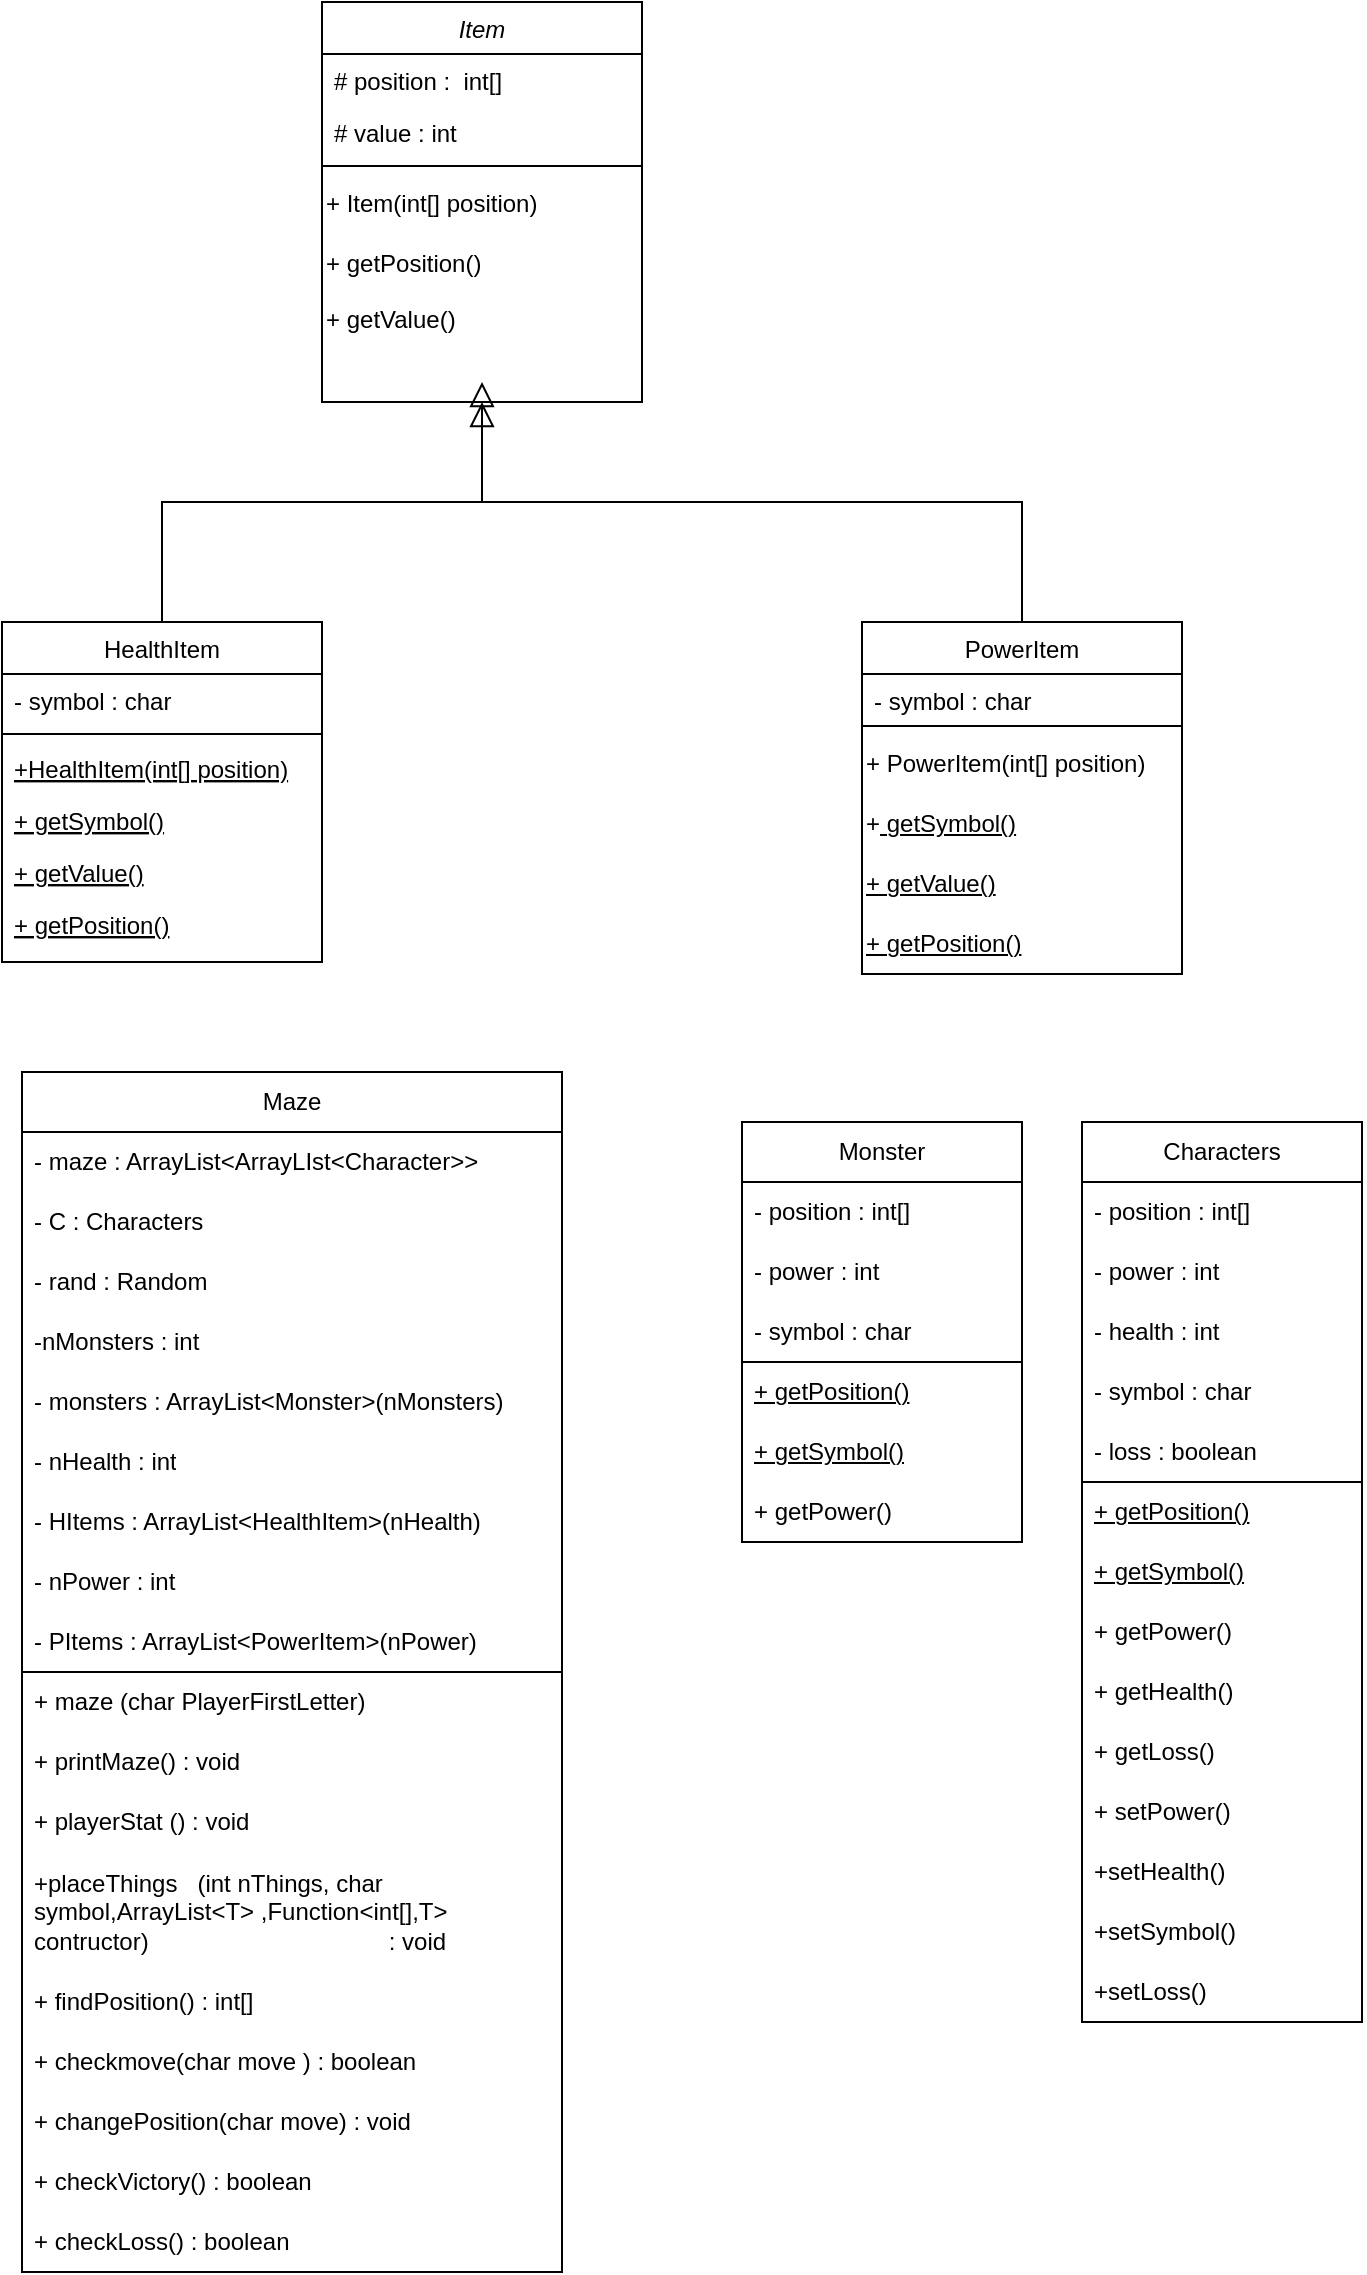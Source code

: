 <mxfile version="24.2.5" type="device">
  <diagram id="C5RBs43oDa-KdzZeNtuy" name="Page-1">
    <mxGraphModel dx="1294" dy="676" grid="1" gridSize="10" guides="1" tooltips="1" connect="1" arrows="1" fold="1" page="1" pageScale="1" pageWidth="827" pageHeight="1169" math="0" shadow="0">
      <root>
        <mxCell id="WIyWlLk6GJQsqaUBKTNV-0" />
        <mxCell id="WIyWlLk6GJQsqaUBKTNV-1" parent="WIyWlLk6GJQsqaUBKTNV-0" />
        <mxCell id="zkfFHV4jXpPFQw0GAbJ--0" value="Item" style="swimlane;fontStyle=2;align=center;verticalAlign=top;childLayout=stackLayout;horizontal=1;startSize=26;horizontalStack=0;resizeParent=1;resizeLast=0;collapsible=1;marginBottom=0;rounded=0;shadow=0;strokeWidth=1;" parent="WIyWlLk6GJQsqaUBKTNV-1" vertex="1">
          <mxGeometry x="180" y="20" width="160" height="200" as="geometry">
            <mxRectangle x="230" y="140" width="160" height="26" as="alternateBounds" />
          </mxGeometry>
        </mxCell>
        <mxCell id="zkfFHV4jXpPFQw0GAbJ--1" value="# position :  int[]" style="text;align=left;verticalAlign=top;spacingLeft=4;spacingRight=4;overflow=hidden;rotatable=0;points=[[0,0.5],[1,0.5]];portConstraint=eastwest;" parent="zkfFHV4jXpPFQw0GAbJ--0" vertex="1">
          <mxGeometry y="26" width="160" height="26" as="geometry" />
        </mxCell>
        <mxCell id="zkfFHV4jXpPFQw0GAbJ--2" value="# value : int" style="text;align=left;verticalAlign=top;spacingLeft=4;spacingRight=4;overflow=hidden;rotatable=0;points=[[0,0.5],[1,0.5]];portConstraint=eastwest;rounded=0;shadow=0;html=0;" parent="zkfFHV4jXpPFQw0GAbJ--0" vertex="1">
          <mxGeometry y="52" width="160" height="26" as="geometry" />
        </mxCell>
        <mxCell id="zkfFHV4jXpPFQw0GAbJ--4" value="" style="line;html=1;strokeWidth=1;align=left;verticalAlign=middle;spacingTop=-1;spacingLeft=3;spacingRight=3;rotatable=0;labelPosition=right;points=[];portConstraint=eastwest;" parent="zkfFHV4jXpPFQw0GAbJ--0" vertex="1">
          <mxGeometry y="78" width="160" height="8" as="geometry" />
        </mxCell>
        <mxCell id="H7D-5Cfthus2C2jHPj6i-2" value="+ Item(int[] position)" style="text;html=1;align=left;verticalAlign=middle;resizable=0;points=[];autosize=1;strokeColor=none;fillColor=none;" vertex="1" parent="zkfFHV4jXpPFQw0GAbJ--0">
          <mxGeometry y="86" width="160" height="30" as="geometry" />
        </mxCell>
        <mxCell id="H7D-5Cfthus2C2jHPj6i-4" value="&lt;div style=&quot;&quot;&gt;&lt;span style=&quot;background-color: initial;&quot;&gt;+ getPosition()&lt;/span&gt;&lt;/div&gt;" style="text;html=1;align=left;verticalAlign=middle;resizable=0;points=[];autosize=1;strokeColor=none;fillColor=none;" vertex="1" parent="zkfFHV4jXpPFQw0GAbJ--0">
          <mxGeometry y="116" width="160" height="30" as="geometry" />
        </mxCell>
        <mxCell id="H7D-5Cfthus2C2jHPj6i-5" value="+ getValue()&lt;div&gt;&lt;br&gt;&lt;/div&gt;" style="text;html=1;align=left;verticalAlign=middle;resizable=0;points=[];autosize=1;strokeColor=none;fillColor=none;" vertex="1" parent="zkfFHV4jXpPFQw0GAbJ--0">
          <mxGeometry y="146" width="160" height="40" as="geometry" />
        </mxCell>
        <mxCell id="zkfFHV4jXpPFQw0GAbJ--6" value="HealthItem" style="swimlane;fontStyle=0;align=center;verticalAlign=top;childLayout=stackLayout;horizontal=1;startSize=26;horizontalStack=0;resizeParent=1;resizeLast=0;collapsible=1;marginBottom=0;rounded=0;shadow=0;strokeWidth=1;" parent="WIyWlLk6GJQsqaUBKTNV-1" vertex="1">
          <mxGeometry x="20" y="330" width="160" height="170" as="geometry">
            <mxRectangle x="130" y="380" width="160" height="26" as="alternateBounds" />
          </mxGeometry>
        </mxCell>
        <mxCell id="zkfFHV4jXpPFQw0GAbJ--7" value="- symbol : char" style="text;align=left;verticalAlign=top;spacingLeft=4;spacingRight=4;overflow=hidden;rotatable=0;points=[[0,0.5],[1,0.5]];portConstraint=eastwest;" parent="zkfFHV4jXpPFQw0GAbJ--6" vertex="1">
          <mxGeometry y="26" width="160" height="26" as="geometry" />
        </mxCell>
        <mxCell id="zkfFHV4jXpPFQw0GAbJ--9" value="" style="line;html=1;strokeWidth=1;align=left;verticalAlign=middle;spacingTop=-1;spacingLeft=3;spacingRight=3;rotatable=0;labelPosition=right;points=[];portConstraint=eastwest;" parent="zkfFHV4jXpPFQw0GAbJ--6" vertex="1">
          <mxGeometry y="52" width="160" height="8" as="geometry" />
        </mxCell>
        <mxCell id="H7D-5Cfthus2C2jHPj6i-10" value="+HealthItem(int[] position)" style="text;align=left;verticalAlign=top;spacingLeft=4;spacingRight=4;overflow=hidden;rotatable=0;points=[[0,0.5],[1,0.5]];portConstraint=eastwest;fontStyle=4" vertex="1" parent="zkfFHV4jXpPFQw0GAbJ--6">
          <mxGeometry y="60" width="160" height="26" as="geometry" />
        </mxCell>
        <mxCell id="H7D-5Cfthus2C2jHPj6i-11" value="+ getSymbol()" style="text;align=left;verticalAlign=top;spacingLeft=4;spacingRight=4;overflow=hidden;rotatable=0;points=[[0,0.5],[1,0.5]];portConstraint=eastwest;fontStyle=4" vertex="1" parent="zkfFHV4jXpPFQw0GAbJ--6">
          <mxGeometry y="86" width="160" height="26" as="geometry" />
        </mxCell>
        <mxCell id="H7D-5Cfthus2C2jHPj6i-12" value="+ getValue()" style="text;align=left;verticalAlign=top;spacingLeft=4;spacingRight=4;overflow=hidden;rotatable=0;points=[[0,0.5],[1,0.5]];portConstraint=eastwest;fontStyle=4" vertex="1" parent="zkfFHV4jXpPFQw0GAbJ--6">
          <mxGeometry y="112" width="160" height="26" as="geometry" />
        </mxCell>
        <mxCell id="zkfFHV4jXpPFQw0GAbJ--10" value="+ getPosition()" style="text;align=left;verticalAlign=top;spacingLeft=4;spacingRight=4;overflow=hidden;rotatable=0;points=[[0,0.5],[1,0.5]];portConstraint=eastwest;fontStyle=4" parent="zkfFHV4jXpPFQw0GAbJ--6" vertex="1">
          <mxGeometry y="138" width="160" height="26" as="geometry" />
        </mxCell>
        <mxCell id="zkfFHV4jXpPFQw0GAbJ--12" value="" style="endArrow=block;endSize=10;endFill=0;shadow=0;strokeWidth=1;rounded=0;curved=0;edgeStyle=elbowEdgeStyle;elbow=vertical;" parent="WIyWlLk6GJQsqaUBKTNV-1" edge="1">
          <mxGeometry width="160" relative="1" as="geometry">
            <mxPoint x="100" y="330" as="sourcePoint" />
            <mxPoint x="260" y="210" as="targetPoint" />
            <Array as="points">
              <mxPoint x="260" y="270" />
            </Array>
          </mxGeometry>
        </mxCell>
        <mxCell id="zkfFHV4jXpPFQw0GAbJ--13" value="PowerItem" style="swimlane;fontStyle=0;align=center;verticalAlign=top;childLayout=stackLayout;horizontal=1;startSize=26;horizontalStack=0;resizeParent=1;resizeLast=0;collapsible=1;marginBottom=0;rounded=0;shadow=0;strokeWidth=1;" parent="WIyWlLk6GJQsqaUBKTNV-1" vertex="1">
          <mxGeometry x="450" y="330" width="160" height="176" as="geometry">
            <mxRectangle x="340" y="380" width="170" height="26" as="alternateBounds" />
          </mxGeometry>
        </mxCell>
        <mxCell id="zkfFHV4jXpPFQw0GAbJ--14" value="- symbol : char" style="text;align=left;verticalAlign=top;spacingLeft=4;spacingRight=4;overflow=hidden;rotatable=0;points=[[0,0.5],[1,0.5]];portConstraint=eastwest;" parent="zkfFHV4jXpPFQw0GAbJ--13" vertex="1">
          <mxGeometry y="26" width="160" height="22" as="geometry" />
        </mxCell>
        <mxCell id="zkfFHV4jXpPFQw0GAbJ--15" value="" style="line;html=1;strokeWidth=1;align=left;verticalAlign=middle;spacingTop=-1;spacingLeft=3;spacingRight=3;rotatable=0;labelPosition=right;points=[];portConstraint=eastwest;" parent="zkfFHV4jXpPFQw0GAbJ--13" vertex="1">
          <mxGeometry y="48" width="160" height="8" as="geometry" />
        </mxCell>
        <mxCell id="H7D-5Cfthus2C2jHPj6i-14" value="+ PowerItem(int[] position)" style="text;html=1;align=left;verticalAlign=middle;resizable=0;points=[];autosize=1;strokeColor=none;fillColor=none;" vertex="1" parent="zkfFHV4jXpPFQw0GAbJ--13">
          <mxGeometry y="56" width="160" height="30" as="geometry" />
        </mxCell>
        <mxCell id="H7D-5Cfthus2C2jHPj6i-15" value="+&lt;span style=&quot;text-decoration-line: underline;&quot;&gt;&amp;nbsp;getSymbol()&lt;/span&gt;" style="text;html=1;align=left;verticalAlign=middle;resizable=0;points=[];autosize=1;strokeColor=none;fillColor=none;" vertex="1" parent="zkfFHV4jXpPFQw0GAbJ--13">
          <mxGeometry y="86" width="160" height="30" as="geometry" />
        </mxCell>
        <mxCell id="H7D-5Cfthus2C2jHPj6i-16" value="&lt;span style=&quot;text-decoration-line: underline;&quot;&gt;+ getValue()&lt;/span&gt;" style="text;html=1;align=left;verticalAlign=middle;resizable=0;points=[];autosize=1;strokeColor=none;fillColor=none;" vertex="1" parent="zkfFHV4jXpPFQw0GAbJ--13">
          <mxGeometry y="116" width="160" height="30" as="geometry" />
        </mxCell>
        <mxCell id="H7D-5Cfthus2C2jHPj6i-13" value="&lt;span style=&quot;text-decoration-line: underline;&quot;&gt;+ getPosition()&lt;/span&gt;" style="text;html=1;align=left;verticalAlign=middle;resizable=0;points=[];autosize=1;strokeColor=none;fillColor=none;" vertex="1" parent="zkfFHV4jXpPFQw0GAbJ--13">
          <mxGeometry y="146" width="160" height="30" as="geometry" />
        </mxCell>
        <mxCell id="H7D-5Cfthus2C2jHPj6i-6" value="" style="endArrow=block;endSize=10;endFill=0;shadow=0;strokeWidth=1;rounded=0;curved=0;edgeStyle=elbowEdgeStyle;elbow=vertical;" edge="1" parent="WIyWlLk6GJQsqaUBKTNV-1">
          <mxGeometry width="160" relative="1" as="geometry">
            <mxPoint x="530" y="330" as="sourcePoint" />
            <mxPoint x="260" y="220" as="targetPoint" />
            <Array as="points">
              <mxPoint x="420" y="270" />
            </Array>
          </mxGeometry>
        </mxCell>
        <mxCell id="H7D-5Cfthus2C2jHPj6i-19" value="Characters" style="swimlane;fontStyle=0;childLayout=stackLayout;horizontal=1;startSize=30;horizontalStack=0;resizeParent=1;resizeParentMax=0;resizeLast=0;collapsible=1;marginBottom=0;whiteSpace=wrap;html=1;" vertex="1" parent="WIyWlLk6GJQsqaUBKTNV-1">
          <mxGeometry x="560" y="580" width="140" height="450" as="geometry" />
        </mxCell>
        <mxCell id="H7D-5Cfthus2C2jHPj6i-20" value="- position : int[]" style="text;strokeColor=none;fillColor=none;align=left;verticalAlign=middle;spacingLeft=4;spacingRight=4;overflow=hidden;points=[[0,0.5],[1,0.5]];portConstraint=eastwest;rotatable=0;whiteSpace=wrap;html=1;" vertex="1" parent="H7D-5Cfthus2C2jHPj6i-19">
          <mxGeometry y="30" width="140" height="30" as="geometry" />
        </mxCell>
        <mxCell id="H7D-5Cfthus2C2jHPj6i-21" value="- power : int" style="text;strokeColor=none;fillColor=none;align=left;verticalAlign=middle;spacingLeft=4;spacingRight=4;overflow=hidden;points=[[0,0.5],[1,0.5]];portConstraint=eastwest;rotatable=0;whiteSpace=wrap;html=1;" vertex="1" parent="H7D-5Cfthus2C2jHPj6i-19">
          <mxGeometry y="60" width="140" height="30" as="geometry" />
        </mxCell>
        <mxCell id="H7D-5Cfthus2C2jHPj6i-23" value="- health : int" style="text;strokeColor=none;fillColor=none;align=left;verticalAlign=middle;spacingLeft=4;spacingRight=4;overflow=hidden;points=[[0,0.5],[1,0.5]];portConstraint=eastwest;rotatable=0;whiteSpace=wrap;html=1;" vertex="1" parent="H7D-5Cfthus2C2jHPj6i-19">
          <mxGeometry y="90" width="140" height="30" as="geometry" />
        </mxCell>
        <mxCell id="H7D-5Cfthus2C2jHPj6i-24" value="- symbol : char" style="text;strokeColor=none;fillColor=none;align=left;verticalAlign=middle;spacingLeft=4;spacingRight=4;overflow=hidden;points=[[0,0.5],[1,0.5]];portConstraint=eastwest;rotatable=0;whiteSpace=wrap;html=1;" vertex="1" parent="H7D-5Cfthus2C2jHPj6i-19">
          <mxGeometry y="120" width="140" height="30" as="geometry" />
        </mxCell>
        <mxCell id="H7D-5Cfthus2C2jHPj6i-25" value="- loss : boolean" style="text;strokeColor=none;fillColor=none;align=left;verticalAlign=middle;spacingLeft=4;spacingRight=4;overflow=hidden;points=[[0,0.5],[1,0.5]];portConstraint=eastwest;rotatable=0;whiteSpace=wrap;html=1;" vertex="1" parent="H7D-5Cfthus2C2jHPj6i-19">
          <mxGeometry y="150" width="140" height="30" as="geometry" />
        </mxCell>
        <mxCell id="H7D-5Cfthus2C2jHPj6i-26" value="" style="endArrow=none;html=1;rounded=0;" edge="1" parent="H7D-5Cfthus2C2jHPj6i-19">
          <mxGeometry width="50" height="50" relative="1" as="geometry">
            <mxPoint y="180" as="sourcePoint" />
            <mxPoint x="140" y="180" as="targetPoint" />
            <Array as="points">
              <mxPoint x="70" y="180" />
            </Array>
          </mxGeometry>
        </mxCell>
        <mxCell id="H7D-5Cfthus2C2jHPj6i-28" value="&lt;span style=&quot;text-wrap: nowrap; text-decoration-line: underline;&quot;&gt;+ getPosition()&lt;/span&gt;" style="text;strokeColor=none;fillColor=none;align=left;verticalAlign=middle;spacingLeft=4;spacingRight=4;overflow=hidden;points=[[0,0.5],[1,0.5]];portConstraint=eastwest;rotatable=0;whiteSpace=wrap;html=1;" vertex="1" parent="H7D-5Cfthus2C2jHPj6i-19">
          <mxGeometry y="180" width="140" height="30" as="geometry" />
        </mxCell>
        <mxCell id="H7D-5Cfthus2C2jHPj6i-27" value="&lt;span style=&quot;text-wrap: nowrap; text-decoration-line: underline;&quot;&gt;+ getSymbol()&lt;/span&gt;" style="text;strokeColor=none;fillColor=none;align=left;verticalAlign=middle;spacingLeft=4;spacingRight=4;overflow=hidden;points=[[0,0.5],[1,0.5]];portConstraint=eastwest;rotatable=0;whiteSpace=wrap;html=1;" vertex="1" parent="H7D-5Cfthus2C2jHPj6i-19">
          <mxGeometry y="210" width="140" height="30" as="geometry" />
        </mxCell>
        <mxCell id="H7D-5Cfthus2C2jHPj6i-35" value="+ getPower()" style="text;strokeColor=none;fillColor=none;align=left;verticalAlign=middle;spacingLeft=4;spacingRight=4;overflow=hidden;points=[[0,0.5],[1,0.5]];portConstraint=eastwest;rotatable=0;whiteSpace=wrap;html=1;" vertex="1" parent="H7D-5Cfthus2C2jHPj6i-19">
          <mxGeometry y="240" width="140" height="30" as="geometry" />
        </mxCell>
        <mxCell id="H7D-5Cfthus2C2jHPj6i-34" value="+ getHealth()" style="text;strokeColor=none;fillColor=none;align=left;verticalAlign=middle;spacingLeft=4;spacingRight=4;overflow=hidden;points=[[0,0.5],[1,0.5]];portConstraint=eastwest;rotatable=0;whiteSpace=wrap;html=1;" vertex="1" parent="H7D-5Cfthus2C2jHPj6i-19">
          <mxGeometry y="270" width="140" height="30" as="geometry" />
        </mxCell>
        <mxCell id="H7D-5Cfthus2C2jHPj6i-33" value="+ getLoss()" style="text;strokeColor=none;fillColor=none;align=left;verticalAlign=middle;spacingLeft=4;spacingRight=4;overflow=hidden;points=[[0,0.5],[1,0.5]];portConstraint=eastwest;rotatable=0;whiteSpace=wrap;html=1;" vertex="1" parent="H7D-5Cfthus2C2jHPj6i-19">
          <mxGeometry y="300" width="140" height="30" as="geometry" />
        </mxCell>
        <mxCell id="H7D-5Cfthus2C2jHPj6i-32" value="+ setPower()" style="text;strokeColor=none;fillColor=none;align=left;verticalAlign=middle;spacingLeft=4;spacingRight=4;overflow=hidden;points=[[0,0.5],[1,0.5]];portConstraint=eastwest;rotatable=0;whiteSpace=wrap;html=1;" vertex="1" parent="H7D-5Cfthus2C2jHPj6i-19">
          <mxGeometry y="330" width="140" height="30" as="geometry" />
        </mxCell>
        <mxCell id="H7D-5Cfthus2C2jHPj6i-31" value="+setHealth()" style="text;strokeColor=none;fillColor=none;align=left;verticalAlign=middle;spacingLeft=4;spacingRight=4;overflow=hidden;points=[[0,0.5],[1,0.5]];portConstraint=eastwest;rotatable=0;whiteSpace=wrap;html=1;" vertex="1" parent="H7D-5Cfthus2C2jHPj6i-19">
          <mxGeometry y="360" width="140" height="30" as="geometry" />
        </mxCell>
        <mxCell id="H7D-5Cfthus2C2jHPj6i-30" value="+setSymbol()" style="text;strokeColor=none;fillColor=none;align=left;verticalAlign=middle;spacingLeft=4;spacingRight=4;overflow=hidden;points=[[0,0.5],[1,0.5]];portConstraint=eastwest;rotatable=0;whiteSpace=wrap;html=1;" vertex="1" parent="H7D-5Cfthus2C2jHPj6i-19">
          <mxGeometry y="390" width="140" height="30" as="geometry" />
        </mxCell>
        <mxCell id="H7D-5Cfthus2C2jHPj6i-29" value="+setLoss()" style="text;strokeColor=none;fillColor=none;align=left;verticalAlign=middle;spacingLeft=4;spacingRight=4;overflow=hidden;points=[[0,0.5],[1,0.5]];portConstraint=eastwest;rotatable=0;whiteSpace=wrap;html=1;" vertex="1" parent="H7D-5Cfthus2C2jHPj6i-19">
          <mxGeometry y="420" width="140" height="30" as="geometry" />
        </mxCell>
        <mxCell id="H7D-5Cfthus2C2jHPj6i-36" value="Monster" style="swimlane;fontStyle=0;childLayout=stackLayout;horizontal=1;startSize=30;horizontalStack=0;resizeParent=1;resizeParentMax=0;resizeLast=0;collapsible=1;marginBottom=0;whiteSpace=wrap;html=1;" vertex="1" parent="WIyWlLk6GJQsqaUBKTNV-1">
          <mxGeometry x="390" y="580" width="140" height="210" as="geometry" />
        </mxCell>
        <mxCell id="H7D-5Cfthus2C2jHPj6i-37" value="- position : int[]" style="text;strokeColor=none;fillColor=none;align=left;verticalAlign=middle;spacingLeft=4;spacingRight=4;overflow=hidden;points=[[0,0.5],[1,0.5]];portConstraint=eastwest;rotatable=0;whiteSpace=wrap;html=1;" vertex="1" parent="H7D-5Cfthus2C2jHPj6i-36">
          <mxGeometry y="30" width="140" height="30" as="geometry" />
        </mxCell>
        <mxCell id="H7D-5Cfthus2C2jHPj6i-38" value="- power : int" style="text;strokeColor=none;fillColor=none;align=left;verticalAlign=middle;spacingLeft=4;spacingRight=4;overflow=hidden;points=[[0,0.5],[1,0.5]];portConstraint=eastwest;rotatable=0;whiteSpace=wrap;html=1;" vertex="1" parent="H7D-5Cfthus2C2jHPj6i-36">
          <mxGeometry y="60" width="140" height="30" as="geometry" />
        </mxCell>
        <mxCell id="H7D-5Cfthus2C2jHPj6i-40" value="- symbol : char" style="text;strokeColor=none;fillColor=none;align=left;verticalAlign=middle;spacingLeft=4;spacingRight=4;overflow=hidden;points=[[0,0.5],[1,0.5]];portConstraint=eastwest;rotatable=0;whiteSpace=wrap;html=1;" vertex="1" parent="H7D-5Cfthus2C2jHPj6i-36">
          <mxGeometry y="90" width="140" height="30" as="geometry" />
        </mxCell>
        <mxCell id="H7D-5Cfthus2C2jHPj6i-42" value="" style="endArrow=none;html=1;rounded=0;" edge="1" parent="H7D-5Cfthus2C2jHPj6i-36">
          <mxGeometry width="50" height="50" relative="1" as="geometry">
            <mxPoint y="120" as="sourcePoint" />
            <mxPoint x="140" y="120" as="targetPoint" />
          </mxGeometry>
        </mxCell>
        <mxCell id="H7D-5Cfthus2C2jHPj6i-44" value="&lt;span style=&quot;text-wrap: nowrap; text-decoration-line: underline;&quot;&gt;+ getPosition()&lt;/span&gt;" style="text;strokeColor=none;fillColor=none;align=left;verticalAlign=middle;spacingLeft=4;spacingRight=4;overflow=hidden;points=[[0,0.5],[1,0.5]];portConstraint=eastwest;rotatable=0;whiteSpace=wrap;html=1;" vertex="1" parent="H7D-5Cfthus2C2jHPj6i-36">
          <mxGeometry y="120" width="140" height="30" as="geometry" />
        </mxCell>
        <mxCell id="H7D-5Cfthus2C2jHPj6i-43" value="&lt;span style=&quot;text-wrap: nowrap; text-decoration-line: underline;&quot;&gt;+ getSymbol()&lt;/span&gt;" style="text;strokeColor=none;fillColor=none;align=left;verticalAlign=middle;spacingLeft=4;spacingRight=4;overflow=hidden;points=[[0,0.5],[1,0.5]];portConstraint=eastwest;rotatable=0;whiteSpace=wrap;html=1;" vertex="1" parent="H7D-5Cfthus2C2jHPj6i-36">
          <mxGeometry y="150" width="140" height="30" as="geometry" />
        </mxCell>
        <mxCell id="H7D-5Cfthus2C2jHPj6i-39" value="+ getPower()" style="text;strokeColor=none;fillColor=none;align=left;verticalAlign=middle;spacingLeft=4;spacingRight=4;overflow=hidden;points=[[0,0.5],[1,0.5]];portConstraint=eastwest;rotatable=0;whiteSpace=wrap;html=1;" vertex="1" parent="H7D-5Cfthus2C2jHPj6i-36">
          <mxGeometry y="180" width="140" height="30" as="geometry" />
        </mxCell>
        <mxCell id="H7D-5Cfthus2C2jHPj6i-46" value="Maze" style="swimlane;fontStyle=0;childLayout=stackLayout;horizontal=1;startSize=30;horizontalStack=0;resizeParent=1;resizeParentMax=0;resizeLast=0;collapsible=1;marginBottom=0;whiteSpace=wrap;html=1;" vertex="1" parent="WIyWlLk6GJQsqaUBKTNV-1">
          <mxGeometry x="30" y="555" width="270" height="600" as="geometry" />
        </mxCell>
        <mxCell id="H7D-5Cfthus2C2jHPj6i-47" value="- maze : ArrayList&amp;lt;ArrayLIst&amp;lt;Character&amp;gt;&amp;gt;" style="text;strokeColor=none;fillColor=none;align=left;verticalAlign=middle;spacingLeft=4;spacingRight=4;overflow=hidden;points=[[0,0.5],[1,0.5]];portConstraint=eastwest;rotatable=0;whiteSpace=wrap;html=1;" vertex="1" parent="H7D-5Cfthus2C2jHPj6i-46">
          <mxGeometry y="30" width="270" height="30" as="geometry" />
        </mxCell>
        <mxCell id="H7D-5Cfthus2C2jHPj6i-48" value="- C : Characters" style="text;strokeColor=none;fillColor=none;align=left;verticalAlign=middle;spacingLeft=4;spacingRight=4;overflow=hidden;points=[[0,0.5],[1,0.5]];portConstraint=eastwest;rotatable=0;whiteSpace=wrap;html=1;" vertex="1" parent="H7D-5Cfthus2C2jHPj6i-46">
          <mxGeometry y="60" width="270" height="30" as="geometry" />
        </mxCell>
        <mxCell id="H7D-5Cfthus2C2jHPj6i-50" value="- rand : Random" style="text;strokeColor=none;fillColor=none;align=left;verticalAlign=middle;spacingLeft=4;spacingRight=4;overflow=hidden;points=[[0,0.5],[1,0.5]];portConstraint=eastwest;rotatable=0;whiteSpace=wrap;html=1;" vertex="1" parent="H7D-5Cfthus2C2jHPj6i-46">
          <mxGeometry y="90" width="270" height="30" as="geometry" />
        </mxCell>
        <mxCell id="H7D-5Cfthus2C2jHPj6i-55" value="-nMonsters : int" style="text;strokeColor=none;fillColor=none;align=left;verticalAlign=middle;spacingLeft=4;spacingRight=4;overflow=hidden;points=[[0,0.5],[1,0.5]];portConstraint=eastwest;rotatable=0;whiteSpace=wrap;html=1;" vertex="1" parent="H7D-5Cfthus2C2jHPj6i-46">
          <mxGeometry y="120" width="270" height="30" as="geometry" />
        </mxCell>
        <mxCell id="H7D-5Cfthus2C2jHPj6i-54" value="- monsters : ArrayList&amp;lt;Monster&amp;gt;(nMonsters)" style="text;strokeColor=none;fillColor=none;align=left;verticalAlign=middle;spacingLeft=4;spacingRight=4;overflow=hidden;points=[[0,0.5],[1,0.5]];portConstraint=eastwest;rotatable=0;whiteSpace=wrap;html=1;" vertex="1" parent="H7D-5Cfthus2C2jHPj6i-46">
          <mxGeometry y="150" width="270" height="30" as="geometry" />
        </mxCell>
        <mxCell id="H7D-5Cfthus2C2jHPj6i-53" value="- nHealth : int" style="text;strokeColor=none;fillColor=none;align=left;verticalAlign=middle;spacingLeft=4;spacingRight=4;overflow=hidden;points=[[0,0.5],[1,0.5]];portConstraint=eastwest;rotatable=0;whiteSpace=wrap;html=1;" vertex="1" parent="H7D-5Cfthus2C2jHPj6i-46">
          <mxGeometry y="180" width="270" height="30" as="geometry" />
        </mxCell>
        <mxCell id="H7D-5Cfthus2C2jHPj6i-52" value="- HItems : ArrayList&amp;lt;HealthItem&amp;gt;(nHealth)" style="text;strokeColor=none;fillColor=none;align=left;verticalAlign=middle;spacingLeft=4;spacingRight=4;overflow=hidden;points=[[0,0.5],[1,0.5]];portConstraint=eastwest;rotatable=0;whiteSpace=wrap;html=1;" vertex="1" parent="H7D-5Cfthus2C2jHPj6i-46">
          <mxGeometry y="210" width="270" height="30" as="geometry" />
        </mxCell>
        <mxCell id="H7D-5Cfthus2C2jHPj6i-51" value="- nPower : int" style="text;strokeColor=none;fillColor=none;align=left;verticalAlign=middle;spacingLeft=4;spacingRight=4;overflow=hidden;points=[[0,0.5],[1,0.5]];portConstraint=eastwest;rotatable=0;whiteSpace=wrap;html=1;" vertex="1" parent="H7D-5Cfthus2C2jHPj6i-46">
          <mxGeometry y="240" width="270" height="30" as="geometry" />
        </mxCell>
        <mxCell id="H7D-5Cfthus2C2jHPj6i-56" value="- PItems : ArrayList&amp;lt;PowerItem&amp;gt;(nPower)" style="text;strokeColor=none;fillColor=none;align=left;verticalAlign=middle;spacingLeft=4;spacingRight=4;overflow=hidden;points=[[0,0.5],[1,0.5]];portConstraint=eastwest;rotatable=0;whiteSpace=wrap;html=1;" vertex="1" parent="H7D-5Cfthus2C2jHPj6i-46">
          <mxGeometry y="270" width="270" height="30" as="geometry" />
        </mxCell>
        <mxCell id="H7D-5Cfthus2C2jHPj6i-58" value="" style="endArrow=none;html=1;rounded=0;" edge="1" parent="H7D-5Cfthus2C2jHPj6i-46">
          <mxGeometry width="50" height="50" relative="1" as="geometry">
            <mxPoint y="300" as="sourcePoint" />
            <mxPoint x="140" y="300" as="targetPoint" />
            <Array as="points">
              <mxPoint x="70" y="300" />
            </Array>
          </mxGeometry>
        </mxCell>
        <mxCell id="H7D-5Cfthus2C2jHPj6i-66" value="" style="endArrow=none;html=1;rounded=0;" edge="1" parent="H7D-5Cfthus2C2jHPj6i-46">
          <mxGeometry width="50" height="50" relative="1" as="geometry">
            <mxPoint x="130" y="300" as="sourcePoint" />
            <mxPoint x="270" y="300" as="targetPoint" />
          </mxGeometry>
        </mxCell>
        <mxCell id="H7D-5Cfthus2C2jHPj6i-59" value="+ maze (char PlayerFirstLetter)" style="text;strokeColor=none;fillColor=none;align=left;verticalAlign=middle;spacingLeft=4;spacingRight=4;overflow=hidden;points=[[0,0.5],[1,0.5]];portConstraint=eastwest;rotatable=0;whiteSpace=wrap;html=1;" vertex="1" parent="H7D-5Cfthus2C2jHPj6i-46">
          <mxGeometry y="300" width="270" height="30" as="geometry" />
        </mxCell>
        <mxCell id="H7D-5Cfthus2C2jHPj6i-65" value="+ printMaze() : void" style="text;strokeColor=none;fillColor=none;align=left;verticalAlign=middle;spacingLeft=4;spacingRight=4;overflow=hidden;points=[[0,0.5],[1,0.5]];portConstraint=eastwest;rotatable=0;whiteSpace=wrap;html=1;" vertex="1" parent="H7D-5Cfthus2C2jHPj6i-46">
          <mxGeometry y="330" width="270" height="30" as="geometry" />
        </mxCell>
        <mxCell id="H7D-5Cfthus2C2jHPj6i-64" value="+ playerStat () : void" style="text;strokeColor=none;fillColor=none;align=left;verticalAlign=middle;spacingLeft=4;spacingRight=4;overflow=hidden;points=[[0,0.5],[1,0.5]];portConstraint=eastwest;rotatable=0;whiteSpace=wrap;html=1;" vertex="1" parent="H7D-5Cfthus2C2jHPj6i-46">
          <mxGeometry y="360" width="270" height="30" as="geometry" />
        </mxCell>
        <mxCell id="H7D-5Cfthus2C2jHPj6i-63" value="+placeThings&amp;nbsp; &amp;nbsp;(int nThings, char symbol,ArrayList&amp;lt;T&amp;gt; ,Function&amp;lt;int[],T&amp;gt; contructor)&amp;nbsp; &amp;nbsp; &amp;nbsp; &amp;nbsp; &amp;nbsp; &amp;nbsp; &amp;nbsp; &amp;nbsp; &amp;nbsp; &amp;nbsp; &amp;nbsp; &amp;nbsp; &amp;nbsp; &amp;nbsp; &amp;nbsp; &amp;nbsp; &amp;nbsp; &amp;nbsp; : void" style="text;strokeColor=none;fillColor=none;align=left;verticalAlign=middle;spacingLeft=4;spacingRight=4;overflow=hidden;points=[[0,0.5],[1,0.5]];portConstraint=eastwest;rotatable=0;whiteSpace=wrap;html=1;" vertex="1" parent="H7D-5Cfthus2C2jHPj6i-46">
          <mxGeometry y="390" width="270" height="60" as="geometry" />
        </mxCell>
        <mxCell id="H7D-5Cfthus2C2jHPj6i-62" value="+ findPosition() : int[]" style="text;strokeColor=none;fillColor=none;align=left;verticalAlign=middle;spacingLeft=4;spacingRight=4;overflow=hidden;points=[[0,0.5],[1,0.5]];portConstraint=eastwest;rotatable=0;whiteSpace=wrap;html=1;" vertex="1" parent="H7D-5Cfthus2C2jHPj6i-46">
          <mxGeometry y="450" width="270" height="30" as="geometry" />
        </mxCell>
        <mxCell id="H7D-5Cfthus2C2jHPj6i-61" value="+ checkmove(char move ) : boolean" style="text;strokeColor=none;fillColor=none;align=left;verticalAlign=middle;spacingLeft=4;spacingRight=4;overflow=hidden;points=[[0,0.5],[1,0.5]];portConstraint=eastwest;rotatable=0;whiteSpace=wrap;html=1;" vertex="1" parent="H7D-5Cfthus2C2jHPj6i-46">
          <mxGeometry y="480" width="270" height="30" as="geometry" />
        </mxCell>
        <mxCell id="H7D-5Cfthus2C2jHPj6i-60" value="+ changePosition(char move) : void" style="text;strokeColor=none;fillColor=none;align=left;verticalAlign=middle;spacingLeft=4;spacingRight=4;overflow=hidden;points=[[0,0.5],[1,0.5]];portConstraint=eastwest;rotatable=0;whiteSpace=wrap;html=1;" vertex="1" parent="H7D-5Cfthus2C2jHPj6i-46">
          <mxGeometry y="510" width="270" height="30" as="geometry" />
        </mxCell>
        <mxCell id="H7D-5Cfthus2C2jHPj6i-67" value="+ checkVictory() : boolean" style="text;strokeColor=none;fillColor=none;align=left;verticalAlign=middle;spacingLeft=4;spacingRight=4;overflow=hidden;points=[[0,0.5],[1,0.5]];portConstraint=eastwest;rotatable=0;whiteSpace=wrap;html=1;" vertex="1" parent="H7D-5Cfthus2C2jHPj6i-46">
          <mxGeometry y="540" width="270" height="30" as="geometry" />
        </mxCell>
        <mxCell id="H7D-5Cfthus2C2jHPj6i-49" value="+ checkLoss() : boolean" style="text;strokeColor=none;fillColor=none;align=left;verticalAlign=middle;spacingLeft=4;spacingRight=4;overflow=hidden;points=[[0,0.5],[1,0.5]];portConstraint=eastwest;rotatable=0;whiteSpace=wrap;html=1;" vertex="1" parent="H7D-5Cfthus2C2jHPj6i-46">
          <mxGeometry y="570" width="270" height="30" as="geometry" />
        </mxCell>
      </root>
    </mxGraphModel>
  </diagram>
</mxfile>
